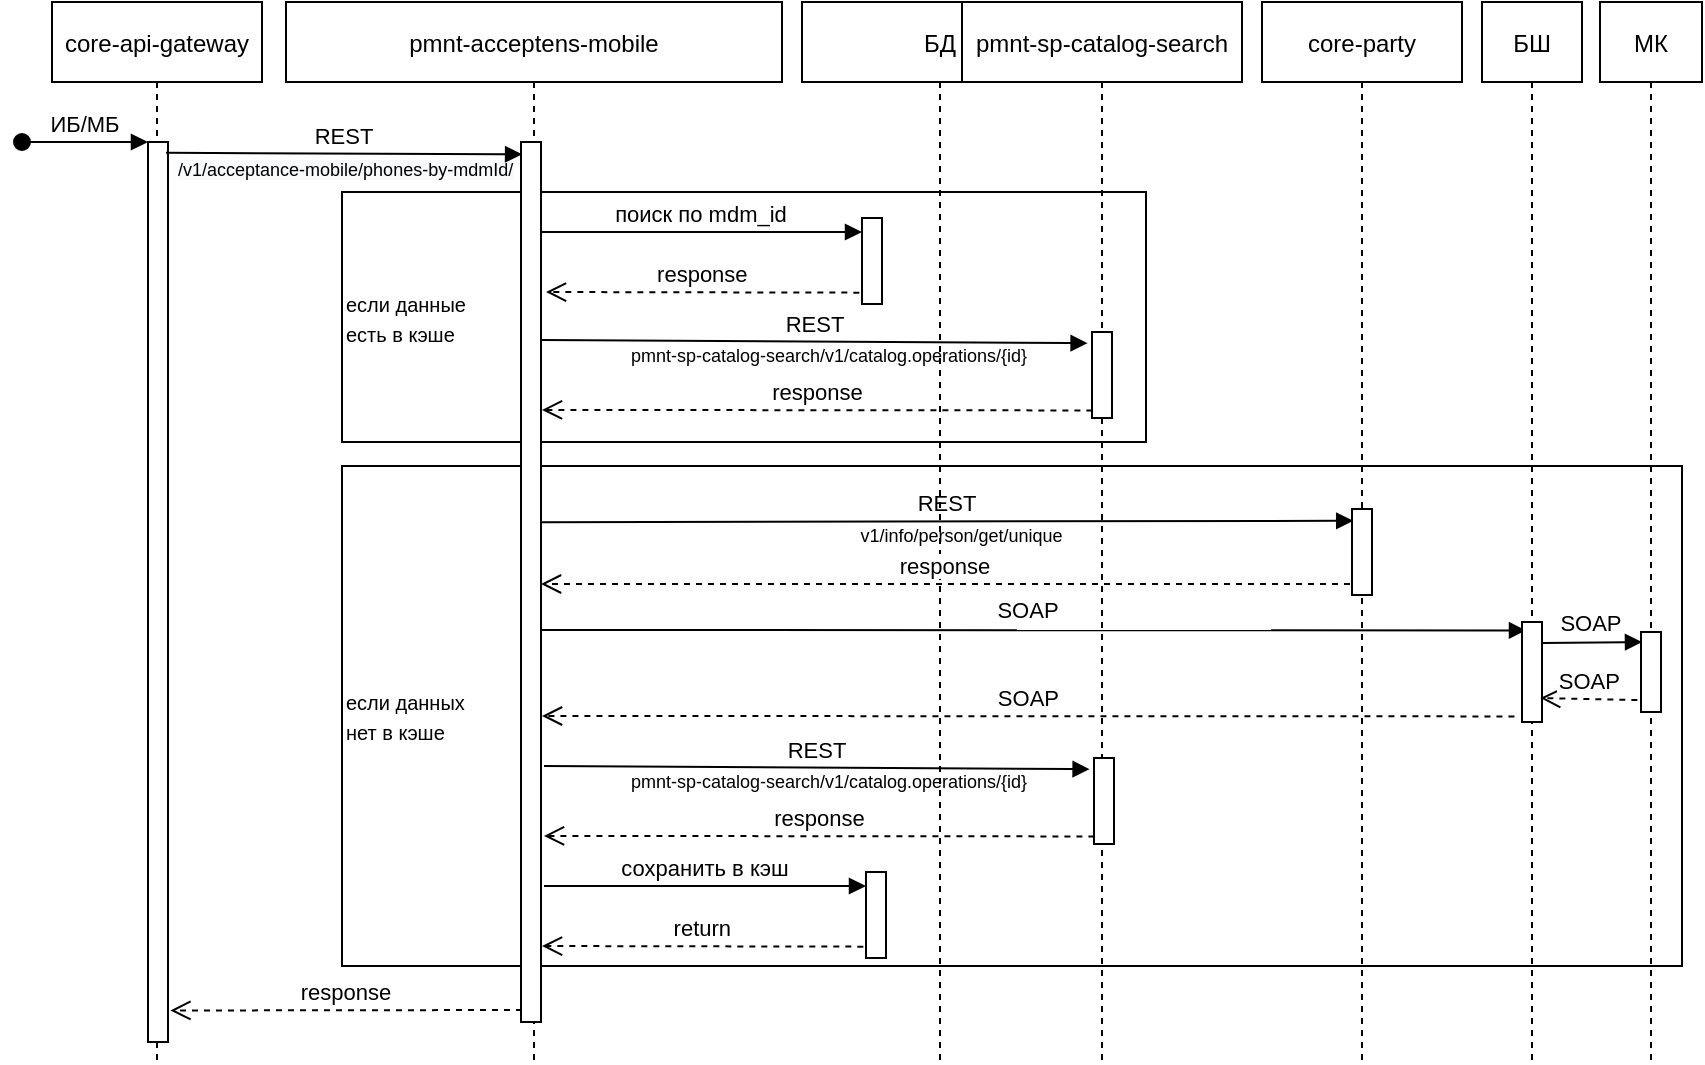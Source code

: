 <mxfile version="15.5.9" type="github">
  <diagram id="kgpKYQtTHZ0yAKxKKP6v" name="Page-1">
    <mxGraphModel dx="1888" dy="521" grid="1" gridSize="10" guides="1" tooltips="1" connect="1" arrows="1" fold="1" page="1" pageScale="1" pageWidth="850" pageHeight="1100" math="0" shadow="0">
      <root>
        <mxCell id="0" />
        <mxCell id="1" parent="0" />
        <mxCell id="2X8ocmBGrffsRyVZczDk-34" value="&lt;font style=&quot;font-size: 10px&quot;&gt;если данных&lt;br&gt;нет в кэше&lt;/font&gt;" style="rounded=0;whiteSpace=wrap;html=1;align=left;" parent="1" vertex="1">
          <mxGeometry x="-680" y="252" width="670" height="250" as="geometry" />
        </mxCell>
        <mxCell id="3nuBFxr9cyL0pnOWT2aG-1" value="core-api-gateway" style="shape=umlLifeline;perimeter=lifelinePerimeter;container=1;collapsible=0;recursiveResize=0;rounded=0;shadow=0;strokeWidth=1;" parent="1" vertex="1">
          <mxGeometry x="-825" y="20" width="105" height="530" as="geometry" />
        </mxCell>
        <mxCell id="3nuBFxr9cyL0pnOWT2aG-2" value="" style="points=[];perimeter=orthogonalPerimeter;rounded=0;shadow=0;strokeWidth=1;" parent="3nuBFxr9cyL0pnOWT2aG-1" vertex="1">
          <mxGeometry x="48" y="70" width="10" height="450" as="geometry" />
        </mxCell>
        <mxCell id="3nuBFxr9cyL0pnOWT2aG-3" value="ИБ/МБ" style="verticalAlign=bottom;startArrow=oval;endArrow=block;startSize=8;shadow=0;strokeWidth=1;" parent="3nuBFxr9cyL0pnOWT2aG-1" target="3nuBFxr9cyL0pnOWT2aG-2" edge="1">
          <mxGeometry relative="1" as="geometry">
            <mxPoint x="-15" y="70" as="sourcePoint" />
          </mxGeometry>
        </mxCell>
        <mxCell id="dd9beqFMhDLrq-Xvyk_Y-9" value="&lt;span style=&quot;color: rgb(0 , 0 , 0) ; font-family: &amp;#34;helvetica&amp;#34; ; font-size: 9px ; font-style: normal ; font-weight: 400 ; letter-spacing: normal ; text-align: center ; text-indent: 0px ; text-transform: none ; word-spacing: 0px ; background-color: rgb(248 , 249 , 250) ; display: inline ; float: none&quot;&gt;/v1/acceptance-mobile/phones-by-mdmId/&lt;/span&gt;" style="text;whiteSpace=wrap;html=1;fontSize=9;" vertex="1" parent="3nuBFxr9cyL0pnOWT2aG-1">
          <mxGeometry x="61" y="72" width="170" height="30" as="geometry" />
        </mxCell>
        <mxCell id="3nuBFxr9cyL0pnOWT2aG-5" value="pmnt-acceptens-mobile" style="shape=umlLifeline;perimeter=lifelinePerimeter;container=1;collapsible=0;recursiveResize=0;rounded=0;shadow=0;strokeWidth=1;" parent="1" vertex="1">
          <mxGeometry x="-708" y="20" width="248" height="530" as="geometry" />
        </mxCell>
        <mxCell id="2X8ocmBGrffsRyVZczDk-13" value="&lt;font style=&quot;font-size: 10px&quot;&gt;если данные &lt;br&gt;есть в кэше&lt;/font&gt;" style="rounded=0;whiteSpace=wrap;html=1;align=left;" parent="3nuBFxr9cyL0pnOWT2aG-5" vertex="1">
          <mxGeometry x="28" y="95" width="402" height="125" as="geometry" />
        </mxCell>
        <mxCell id="3nuBFxr9cyL0pnOWT2aG-6" value="" style="points=[];perimeter=orthogonalPerimeter;rounded=0;shadow=0;strokeWidth=1;" parent="3nuBFxr9cyL0pnOWT2aG-5" vertex="1">
          <mxGeometry x="117.5" y="70" width="10" height="440" as="geometry" />
        </mxCell>
        <mxCell id="2X8ocmBGrffsRyVZczDk-21" value="REST" style="verticalAlign=bottom;endArrow=block;shadow=0;strokeWidth=1;entryX=0.06;entryY=0.137;entryDx=0;entryDy=0;entryPerimeter=0;" parent="3nuBFxr9cyL0pnOWT2aG-5" edge="1" target="dd9beqFMhDLrq-Xvyk_Y-15">
          <mxGeometry relative="1" as="geometry">
            <mxPoint x="127.5" y="260.08" as="sourcePoint" />
            <mxPoint x="527.5" y="260" as="targetPoint" />
          </mxGeometry>
        </mxCell>
        <mxCell id="dd9beqFMhDLrq-Xvyk_Y-4" value="&lt;span style=&quot;background-color: rgb(255 , 255 , 255)&quot;&gt;&lt;font style=&quot;font-size: 9px&quot;&gt;pmnt-sp-catalog-search/v1/catalog.operations/{id}&lt;/font&gt;&lt;/span&gt;" style="text;html=1;resizable=0;autosize=1;align=center;verticalAlign=middle;points=[];fillColor=none;strokeColor=none;rounded=0;fontSize=9;" vertex="1" parent="3nuBFxr9cyL0pnOWT2aG-5">
          <mxGeometry x="166" y="167" width="210" height="20" as="geometry" />
        </mxCell>
        <mxCell id="2X8ocmBGrffsRyVZczDk-26" value="SOAP" style="verticalAlign=bottom;endArrow=block;shadow=0;strokeWidth=1;entryX=0.2;entryY=0.204;entryDx=0;entryDy=0;entryPerimeter=0;" parent="3nuBFxr9cyL0pnOWT2aG-5" edge="1">
          <mxGeometry x="-0.012" y="1" relative="1" as="geometry">
            <mxPoint x="127.5" y="314" as="sourcePoint" />
            <mxPoint x="620" y="314.2" as="targetPoint" />
            <mxPoint as="offset" />
          </mxGeometry>
        </mxCell>
        <mxCell id="dd9beqFMhDLrq-Xvyk_Y-21" value="&lt;span style=&quot;background-color: rgb(255 , 255 , 255)&quot;&gt;&lt;font style=&quot;font-size: 9px&quot;&gt;pmnt-sp-catalog-search/v1/catalog.operations/{id}&lt;/font&gt;&lt;/span&gt;" style="text;html=1;resizable=0;autosize=1;align=center;verticalAlign=middle;points=[];fillColor=none;strokeColor=none;rounded=0;fontSize=9;" vertex="1" parent="3nuBFxr9cyL0pnOWT2aG-5">
          <mxGeometry x="166" y="380" width="210" height="20" as="geometry" />
        </mxCell>
        <mxCell id="3nuBFxr9cyL0pnOWT2aG-8" value="REST" style="verticalAlign=bottom;endArrow=block;shadow=0;strokeWidth=1;entryX=0.055;entryY=0.014;entryDx=0;entryDy=0;entryPerimeter=0;exitX=0.9;exitY=0.012;exitDx=0;exitDy=0;exitPerimeter=0;" parent="1" target="3nuBFxr9cyL0pnOWT2aG-6" edge="1" source="3nuBFxr9cyL0pnOWT2aG-2">
          <mxGeometry relative="1" as="geometry">
            <mxPoint x="-760" y="96" as="sourcePoint" />
            <mxPoint x="-660" y="96" as="targetPoint" />
          </mxGeometry>
        </mxCell>
        <mxCell id="3nuBFxr9cyL0pnOWT2aG-9" value="REST" style="verticalAlign=bottom;endArrow=block;shadow=0;strokeWidth=1;entryX=-0.22;entryY=0.13;entryDx=0;entryDy=0;entryPerimeter=0;" parent="1" target="2X8ocmBGrffsRyVZczDk-19" edge="1">
          <mxGeometry relative="1" as="geometry">
            <mxPoint x="-580" y="189" as="sourcePoint" />
            <mxPoint x="-250" y="191" as="targetPoint" />
          </mxGeometry>
        </mxCell>
        <mxCell id="3nuBFxr9cyL0pnOWT2aG-10" value="response" style="verticalAlign=bottom;endArrow=open;dashed=1;endSize=8;shadow=0;strokeWidth=1;exitX=0.02;exitY=0.912;exitDx=0;exitDy=0;exitPerimeter=0;" parent="1" edge="1" source="2X8ocmBGrffsRyVZczDk-19">
          <mxGeometry relative="1" as="geometry">
            <mxPoint x="-580" y="223.97" as="targetPoint" />
            <mxPoint x="-260" y="224" as="sourcePoint" />
          </mxGeometry>
        </mxCell>
        <mxCell id="2X8ocmBGrffsRyVZczDk-1" value="поиск по mdm_id" style="verticalAlign=bottom;endArrow=block;shadow=0;strokeWidth=1;" parent="1" edge="1">
          <mxGeometry relative="1" as="geometry">
            <mxPoint x="-581" y="135" as="sourcePoint" />
            <mxPoint x="-420" y="135" as="targetPoint" />
          </mxGeometry>
        </mxCell>
        <mxCell id="2X8ocmBGrffsRyVZczDk-6" value="БШ" style="shape=umlLifeline;perimeter=lifelinePerimeter;container=1;collapsible=0;recursiveResize=0;rounded=0;shadow=0;strokeWidth=1;" parent="1" vertex="1">
          <mxGeometry x="-110" y="20" width="50" height="530" as="geometry" />
        </mxCell>
        <mxCell id="2X8ocmBGrffsRyVZczDk-25" value="" style="points=[];perimeter=orthogonalPerimeter;rounded=0;shadow=0;strokeWidth=1;" parent="2X8ocmBGrffsRyVZczDk-6" vertex="1">
          <mxGeometry x="20" y="310" width="10" height="50" as="geometry" />
        </mxCell>
        <mxCell id="2X8ocmBGrffsRyVZczDk-27" value="SOAP" style="verticalAlign=bottom;endArrow=block;shadow=0;strokeWidth=1;" parent="2X8ocmBGrffsRyVZczDk-6" edge="1">
          <mxGeometry x="-0.012" y="1" relative="1" as="geometry">
            <mxPoint x="30" y="320.5" as="sourcePoint" />
            <mxPoint x="80" y="320" as="targetPoint" />
            <mxPoint as="offset" />
          </mxGeometry>
        </mxCell>
        <mxCell id="2X8ocmBGrffsRyVZczDk-8" value="МК" style="shape=umlLifeline;perimeter=lifelinePerimeter;container=1;collapsible=0;recursiveResize=0;rounded=0;shadow=0;strokeWidth=1;" parent="1" vertex="1">
          <mxGeometry x="-51" y="20" width="51" height="530" as="geometry" />
        </mxCell>
        <mxCell id="2X8ocmBGrffsRyVZczDk-29" value="" style="points=[];perimeter=orthogonalPerimeter;rounded=0;shadow=0;strokeWidth=1;" parent="2X8ocmBGrffsRyVZczDk-8" vertex="1">
          <mxGeometry x="20.5" y="315" width="10" height="40" as="geometry" />
        </mxCell>
        <mxCell id="2X8ocmBGrffsRyVZczDk-10" value="response" style="verticalAlign=bottom;endArrow=open;dashed=1;endSize=8;exitX=-0.133;exitY=0.844;shadow=0;strokeWidth=1;exitDx=0;exitDy=0;exitPerimeter=0;" parent="1" edge="1">
          <mxGeometry relative="1" as="geometry">
            <mxPoint x="-578" y="165" as="targetPoint" />
            <mxPoint x="-421.33" y="165.32" as="sourcePoint" />
          </mxGeometry>
        </mxCell>
        <mxCell id="3nuBFxr9cyL0pnOWT2aG-7" value="response" style="verticalAlign=bottom;endArrow=open;dashed=1;endSize=8;shadow=0;strokeWidth=1;entryX=1.12;entryY=0.965;entryDx=0;entryDy=0;entryPerimeter=0;" parent="1" edge="1" target="3nuBFxr9cyL0pnOWT2aG-2">
          <mxGeometry relative="1" as="geometry">
            <mxPoint x="-770" y="480.0" as="targetPoint" />
            <mxPoint x="-590" y="524" as="sourcePoint" />
          </mxGeometry>
        </mxCell>
        <mxCell id="2X8ocmBGrffsRyVZczDk-2" value="БД" style="shape=umlLifeline;perimeter=lifelinePerimeter;container=1;collapsible=0;recursiveResize=0;rounded=0;shadow=0;strokeWidth=1;" parent="1" vertex="1">
          <mxGeometry x="-450" y="20" width="138" height="530" as="geometry" />
        </mxCell>
        <mxCell id="dd9beqFMhDLrq-Xvyk_Y-12" value="" style="points=[];perimeter=orthogonalPerimeter;rounded=0;shadow=0;strokeWidth=1;" vertex="1" parent="2X8ocmBGrffsRyVZczDk-2">
          <mxGeometry x="30" y="108" width="10" height="43" as="geometry" />
        </mxCell>
        <mxCell id="dd9beqFMhDLrq-Xvyk_Y-16" value="&amp;nbsp;v1/info/person/get/unique" style="text;html=1;resizable=0;autosize=1;align=center;verticalAlign=middle;points=[];fillColor=none;strokeColor=none;rounded=0;fontSize=9;" vertex="1" parent="2X8ocmBGrffsRyVZczDk-2">
          <mxGeometry x="18" y="257" width="120" height="20" as="geometry" />
        </mxCell>
        <mxCell id="2X8ocmBGrffsRyVZczDk-30" value="SOAP" style="verticalAlign=bottom;endArrow=open;dashed=1;endSize=8;shadow=0;strokeWidth=1;" parent="2X8ocmBGrffsRyVZczDk-2" edge="1">
          <mxGeometry relative="1" as="geometry">
            <mxPoint x="-130" y="357" as="targetPoint" />
            <mxPoint x="356.22" y="357.2" as="sourcePoint" />
          </mxGeometry>
        </mxCell>
        <mxCell id="2X8ocmBGrffsRyVZczDk-11" value="pmnt-sp-catalog-search" style="shape=umlLifeline;perimeter=lifelinePerimeter;container=1;collapsible=0;recursiveResize=0;rounded=0;shadow=0;strokeWidth=1;" parent="1" vertex="1">
          <mxGeometry x="-370" y="20" width="140" height="530" as="geometry" />
        </mxCell>
        <mxCell id="2X8ocmBGrffsRyVZczDk-19" value="" style="points=[];perimeter=orthogonalPerimeter;rounded=0;shadow=0;strokeWidth=1;" parent="2X8ocmBGrffsRyVZczDk-11" vertex="1">
          <mxGeometry x="65" y="165" width="10" height="43" as="geometry" />
        </mxCell>
        <mxCell id="2X8ocmBGrffsRyVZczDk-22" value="response" style="verticalAlign=bottom;endArrow=open;dashed=1;endSize=8;shadow=0;strokeWidth=1;" parent="2X8ocmBGrffsRyVZczDk-11" edge="1">
          <mxGeometry relative="1" as="geometry">
            <mxPoint x="-210.5" y="291" as="targetPoint" />
            <mxPoint x="194" y="291" as="sourcePoint" />
          </mxGeometry>
        </mxCell>
        <mxCell id="2X8ocmBGrffsRyVZczDk-4" value="core-party" style="shape=umlLifeline;perimeter=lifelinePerimeter;container=1;collapsible=0;recursiveResize=0;rounded=0;shadow=0;strokeWidth=1;" parent="1" vertex="1">
          <mxGeometry x="-220" y="20" width="100" height="530" as="geometry" />
        </mxCell>
        <mxCell id="2X8ocmBGrffsRyVZczDk-28" value="SOAP" style="verticalAlign=bottom;endArrow=open;dashed=1;endSize=8;shadow=0;strokeWidth=1;exitX=-0.133;exitY=0.922;exitDx=0;exitDy=0;exitPerimeter=0;entryX=0.92;entryY=0.7;entryDx=0;entryDy=0;entryPerimeter=0;" parent="2X8ocmBGrffsRyVZczDk-4" edge="1">
          <mxGeometry relative="1" as="geometry">
            <mxPoint x="139.2" y="348" as="targetPoint" />
            <mxPoint x="187.67" y="349" as="sourcePoint" />
          </mxGeometry>
        </mxCell>
        <mxCell id="dd9beqFMhDLrq-Xvyk_Y-15" value="" style="points=[];perimeter=orthogonalPerimeter;rounded=0;shadow=0;strokeWidth=1;" vertex="1" parent="2X8ocmBGrffsRyVZczDk-4">
          <mxGeometry x="45" y="253.5" width="10" height="43" as="geometry" />
        </mxCell>
        <mxCell id="dd9beqFMhDLrq-Xvyk_Y-18" value="REST" style="verticalAlign=bottom;endArrow=block;shadow=0;strokeWidth=1;entryX=-0.22;entryY=0.13;entryDx=0;entryDy=0;entryPerimeter=0;" edge="1" parent="1" target="dd9beqFMhDLrq-Xvyk_Y-20">
          <mxGeometry relative="1" as="geometry">
            <mxPoint x="-579" y="402" as="sourcePoint" />
            <mxPoint x="-249" y="404" as="targetPoint" />
          </mxGeometry>
        </mxCell>
        <mxCell id="dd9beqFMhDLrq-Xvyk_Y-19" value="response" style="verticalAlign=bottom;endArrow=open;dashed=1;endSize=8;shadow=0;strokeWidth=1;exitX=0.02;exitY=0.912;exitDx=0;exitDy=0;exitPerimeter=0;" edge="1" parent="1" source="dd9beqFMhDLrq-Xvyk_Y-20">
          <mxGeometry relative="1" as="geometry">
            <mxPoint x="-579" y="436.97" as="targetPoint" />
            <mxPoint x="-259" y="437" as="sourcePoint" />
          </mxGeometry>
        </mxCell>
        <mxCell id="dd9beqFMhDLrq-Xvyk_Y-20" value="" style="points=[];perimeter=orthogonalPerimeter;rounded=0;shadow=0;strokeWidth=1;" vertex="1" parent="1">
          <mxGeometry x="-304" y="398" width="10" height="43" as="geometry" />
        </mxCell>
        <mxCell id="dd9beqFMhDLrq-Xvyk_Y-22" value="сохранить в кэш" style="verticalAlign=bottom;endArrow=block;shadow=0;strokeWidth=1;" edge="1" parent="1">
          <mxGeometry relative="1" as="geometry">
            <mxPoint x="-579" y="462" as="sourcePoint" />
            <mxPoint x="-418" y="462" as="targetPoint" />
          </mxGeometry>
        </mxCell>
        <mxCell id="dd9beqFMhDLrq-Xvyk_Y-23" value="return" style="verticalAlign=bottom;endArrow=open;dashed=1;endSize=8;exitX=-0.133;exitY=0.844;shadow=0;strokeWidth=1;exitDx=0;exitDy=0;exitPerimeter=0;" edge="1" parent="1">
          <mxGeometry relative="1" as="geometry">
            <mxPoint x="-580" y="492" as="targetPoint" />
            <mxPoint x="-419.33" y="492.32" as="sourcePoint" />
          </mxGeometry>
        </mxCell>
        <mxCell id="dd9beqFMhDLrq-Xvyk_Y-24" value="" style="points=[];perimeter=orthogonalPerimeter;rounded=0;shadow=0;strokeWidth=1;" vertex="1" parent="1">
          <mxGeometry x="-418" y="455" width="10" height="43" as="geometry" />
        </mxCell>
      </root>
    </mxGraphModel>
  </diagram>
</mxfile>
